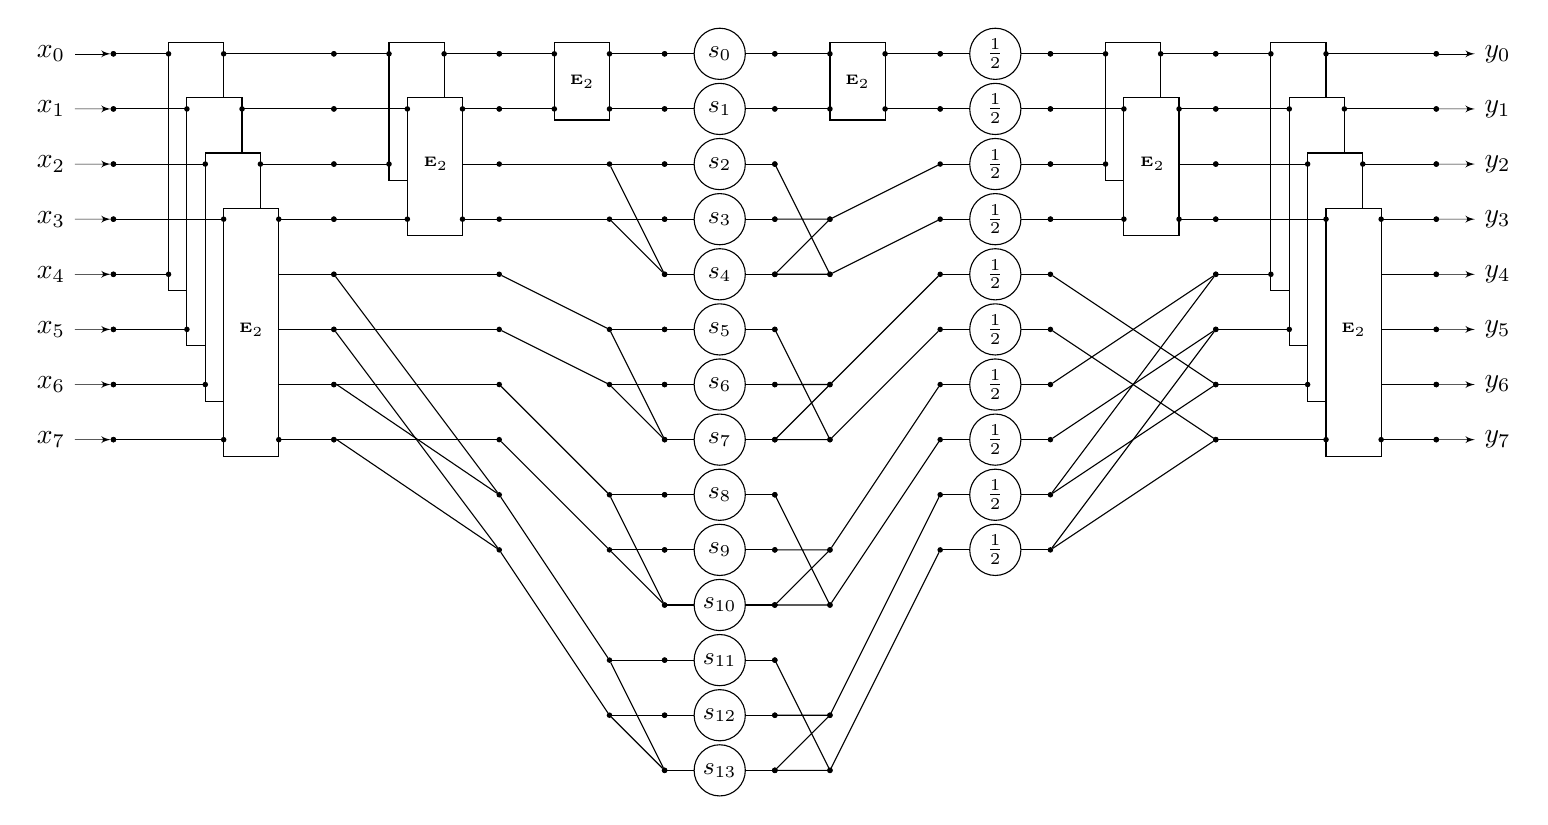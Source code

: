 % Define two helper counters
\begin{tikzpicture}[yscale=0.7, xscale=0.7, node distance=0.3cm, auto]

    % % grid
    % \def\supertiny{ \font\supertinyfont = cmr9 at 3pt \relax \supertinyfont}
    % \newcounter{gridrows}
    % \setcounter{gridrows}{15}
    % \newcounter{gridcols}
    % \setcounter{gridcols}{30}
    % \draw [gray, very thin] (0, -\arabic{gridrows}) grid (\arabic{gridcols}, 0);
    % \foreach \x in {0,...,\arabic{gridcols}}
    %     \foreach \y in {0,...,\arabic{gridrows}}
    %     {
    %         \draw (\x+0.15, -\y-0.15) node [gray, very thin] {\supertiny{\x/\y}};
    %     }

    % styles
            \tikzstyle{n} = [circle, fill=black, minimum size=2pt, inner sep=0pt, outer sep=0pt]
    \tikzstyle{mul} = [shape=circle, draw, inner sep=0pt]
    \tikzstyle{addconstant} = [rectangle, draw]
    \tikzstyle{mulconstant} = [circle, fill=white, draw, inner sep=0pt, minimum size=0.65cm]
    \tikzstyle{butterfly} = [shape=rectangle, minimum width=0.3cm, fill=white, draw]

    % line styles
    \tikzstyle{add} = [-]
    \tikzstyle{subtract} = [densely dotted]

    \newcounter{col}
    \newcounter{row}
    \newcounter{y}

    % Draw inputs
    \setcounter{row}{0}
    \foreach \x in {0,...,7}
    {
        \node (x\x)
            [n, pin={[pin edge={latex'-, black}] left : $x_{\x}$}]
            at (\arabic{col},-\x-\arabic{row})
            {};
    }

    % E2 x I4
    \foreach \x in {0,...,3}
    {
        \pgfmathsetmacro{\col}{\arabic{col}}
        \pgfmathsetmacro{\row}{\arabic{row}}

            \draw
                (\col+\x/3+1,   0.2-\row-\x)   rectangle +(1,-4.5) [butterfly]

                (\col,             -\row-\x)   node (eUpIn\x)      [n] {} --
                (\col+\x/3+1,      -\row-\x)   node                [n] {}
                (\col+\x/3+2,      -\row-\x)   node                [n] {} --
                (\col+4,           -\row-\x)   node (eUpOut\x)     [n] {}

                (\col,             -\row-\x-4) node (eDownIn\x)    [n] {} --
                (\col+\x/3+1,      -\row-\x-4) node                [n] {}
                (\col+\x/3+2,      -\row-\x-4) node                [n] {} --
                (\col+4,           -\row-\x-4) node (eDownOut\x)   [n] {};
    }
    \draw (\arabic{col}+2.5, -5-\arabic{row}) node [] {\tiny ${\mathbf{E}_2}$};
    
    % E2 x I2
    \setcounter{col}{4}
    \foreach \x in {0,...,1}
    {
        \pgfmathsetmacro{\col}{\arabic{col}}
        \pgfmathsetmacro{\row}{\arabic{row}}

            \draw
                (\col+\x/3+1,   0.2-\row-\x)   rectangle +(1,-2.5) [butterfly]

                (\col,             -\row-\x)   node (eUpIn\x)      [n] {} --
                (\col+\x/3+1,      -\row-\x)   node                [n] {}
                (\col+\x/3+2,      -\row-\x)   node                [n] {} --
                (\col+3,           -\row-\x)   node (eUpOut\x)     [n] {}

                (\col,             -\row-\x-2) node (eDownIn\x)    [n] {} --
                (\col+\x/3+1,      -\row-\x-2) node                [n] {}
                (\col+\x/3+2,      -\row-\x-2) node                [n] {} --
                (\col+3,           -\row-\x-2) node (eDownOut\x)   [n] {};
    }
    \draw (\arabic{col}+1.85, -2-\arabic{row}) node [] {\tiny ${\mathbf{E}_2}$};
    
    % T6x4
    \foreach \x in {0,...,3}
    {
        \pgfmathsetmacro{\col}{\arabic{col}}
        \pgfmathsetmacro{\row}{-\arabic{row}-\x-4}

        \draw
            (\col,   \row) node [n] (x\x) {} --
            (\col+3, \row) node [n] (y1\x) {};
    }
    \foreach \y in {0,...,1}
    {
        \pgfmathsetmacro{\col}{\arabic{col}}
        \pgfmathsetmacro{\row}{-\arabic{row}-\y-8}

        \draw
            (\col+3, \row) node [n] (y2\y) {};

        \path (x\y) edge[add] (y2\y);
        \pgfmathsetmacro{\x}{\y+2}
        \path (x\x) edge[add] (y2\y);
    }

    % E2
    \setcounter{col}{7}
    \pgfmathsetmacro{\col}{\arabic{col}}
    \draw
        (\col+1,   0.2)   rectangle +(1,-1.4) [butterfly]

        (\col,    0)  node [n] {} --
        (\col+1,  0)  node [n] {}
        (\col+2,  0)  node [n] {} --
        (\col+3,  0)  node [n] {}

        (\col,   -1) node [n] {} --
        (\col+1, -1) node [n] {}
        (\col+2, -1) node [n] {} --
        (\col+3, -1) node [n] {};

    \draw (\arabic{col}+1.5, -0.5) node [] {\tiny ${\mathbf{E}_2}$};

    \setcounter{col}{8}
    \foreach \x in {0,...,3}
    {
        \pgfmathsetmacro{\row}{-2-\x*3}
        \pgfmathsetmacro{\col}{\arabic{col}}

        \draw
            (\col+1, \row)   node  (up\x)     [n] {} --
            (\col+2, \row)   node           [n] {}

            (\col+1, \row-1) node  (down\x)   [n] {} --
            (\col+2, \row-1) node           [n] {}

            (\col+2, \row-2) node  (result\x) [n] {};

        \path (up\x)   edge [add] (result\x);
        \path (down\x) edge [add] (result\x);
    }

    \path (eDownOut0) edge [add] (up0);
    \path (eDownOut1) edge [add] (down0);

    \path
        (y10) edge [add] (up1)
        (y11) edge [add] (down1)

        (y12) edge [add] (up2)
        (y13) edge [add] (down2)

        (y20) edge [add] (up3)
        (y21) edge [add] (down3);

    \setcounter{col}{10}
    \setcounter{row}{0}
    \foreach \x in {0,...,13}
    {
        \pgfmathparse{\x+\arabic{row}}
        \pgfmathsetmacro{\row}{\pgfmathresult}

        \draw
            (\arabic{col}, -\row) node (sIn\x) [n] {} --
            (\arabic{col}+1, -\row) node [mulconstant] {\small $s_{\x}$} --
            (\arabic{col}+2, -\row) node (sOut\x) [n] {};
    }

    % E2
    \setcounter{col}{12}
    \pgfmathsetmacro{\col}{\arabic{col}}
    \draw
        (\col+1,   0.2)   rectangle +(1,-1.4) [butterfly]

        (\col,    0)  node [n] {} --
        (\col+1,  0)  node [n] {}
        (\col+2,  0)  node [n] {} --
        (\col+3,  0)  node [n] {}

        (\col,   -1) node [n] {} --
        (\col+1, -1) node [n] {}
        (\col+2, -1) node [n] {} --
        (\col+3, -1) node [n] {};

    \draw (\arabic{col}+1.5, -0.5) node [] {\tiny ${\mathbf{E}_2}$};

    \setcounter{col}{12}
    \setcounter{row}{2}
    \foreach \x in {0,...,3}
    {
        \pgfmathparse{-\x*3-\arabic{row}}
        \pgfmathsetmacro{\row}{\pgfmathresult}
        \pgfmathsetmacro{\col}{\arabic{col}}

        \draw
            (\col,     \row-1  ) node [n]           {} --
            (\col+1,   \row-1  ) node [n] (yup\x)   {}

            (\col,     \row-2  ) node [n]           {} --
            (\col+1,   \row-1  ) node [n]           {}

            (\col,     \row    ) node [n]           {} --
            (\col+1,   \row-2  ) node [n] (ydown\x) {}

            (\col,     \row-2  ) node [n]           {} --
            (\col+1,   \row-2  ) node [n]           {};
    }

    \setcounter{col}{15}
    \setcounter{row}{2}
    \foreach \x in {-2,...,7}
    {
        \pgfmathsetmacro{\col}{\arabic{col}}
        \pgfmathparse{-\x-\arabic{row}}
        \pgfmathsetmacro{\row}{\pgfmathresult}

        \draw
            (\col,   \row) node [n] (x\x) {} --
            (\col+1, \row) node [mulconstant] {\small $\frac{1}{2}$} --
            (\col+2, \row) node [n] (z\x) {}
        ;
    }

    \path
        (yup0) edge [add] (x0)
        (ydown0) edge [add] (x1)

        (yup1) edge [add] (x2)
        (ydown1) edge [add] (x3)

        (yup2) edge [add] (x4)
        (ydown2) edge [add] (x5)

        (yup3) edge [add] (x6)
        (ydown3) edge [add] (x7)
    ;

    % E2 x I2
    \setcounter{col}{17}
    \setcounter{row}{0}
    \foreach \x in {0,...,1}
    {
        \pgfmathsetmacro{\col}{\arabic{col}}
        \pgfmathsetmacro{\row}{\arabic{row}}

            \draw
                (\col+\x/3+1,   0.2-\row-\x)   rectangle +(1,-2.5) [butterfly]

                (\col,             -\row-\x)   node (eUpIn\x)      [n] {} --
                (\col+\x/3+1,      -\row-\x)   node                [n] {}
                (\col+\x/3+2,      -\row-\x)   node                [n] {} --
                (\col+3,           -\row-\x)   node (eUpOut\x)     [n] {}

                (\col,             -\row-\x-2) node (eDownIn\x)    [n] {} --
                (\col+\x/3+1,      -\row-\x-2) node                [n] {}
                (\col+\x/3+2,      -\row-\x-2) node                [n] {} --
                (\col+3,           -\row-\x-2) node (eDownOut\x)   [n] {};
    }
    \draw (\arabic{col}+1.85, -2-\arabic{row}) node [] {\tiny ${\mathbf{E}_2}$};

    \setcounter{col}{20}
    \setcounter{row}{4}
    \foreach \x in {0,...,3}
    {
        \pgfmathsetmacro{\col}{\arabic{col}}
        \pgfmathparse{-\x-\arabic{row}}
        \pgfmathsetmacro{\row}{\pgfmathresult}

        \draw
            (\col, \row) node [n] (y\x) {};
    }

    \path
        (z4) edge [add] (y0)
        (z6) edge [add] (y0)

        (z5) edge [add] (y1)
        (z7) edge [add] (y1)

        (z2) edge [add] (y2)
        (z6) edge [add] (y2)

        (z3) edge [add] (y3)
        (z7) edge [add] (y3)
    ;

    % E2 x I4
    \setcounter{col}{20}
    \setcounter{row}{0}
    \foreach \x in {0,...,3}
    {
        \pgfmathsetmacro{\col}{\arabic{col}}
        \pgfmathsetmacro{\row}{\arabic{row}}

            \draw
                (\col+\x/3+1,   0.2-\row-\x)   rectangle +(1,-4.5) [butterfly]

                (\col,             -\row-\x)   node (eUpIn\x)      [n] {} --
                (\col+\x/3+1,      -\row-\x)   node                [n] {}
                (\col+\x/3+2,      -\row-\x)   node                [n] {} --
                (\col+4,           -\row-\x)   node (eUpOut\x)     [n] {}

                (\col,             -\row-\x-4) node (eDownIn\x)    [n] {} --
                (\col+\x/3+1,      -\row-\x-4) node                [n] {}
                (\col+\x/3+2,      -\row-\x-4) node                [n] {} --
                (\col+4,           -\row-\x-4) node (eDownOut\x)   [n] {};
    }
    \draw (\arabic{col}+2.5, -5-\arabic{row}) node [] {\tiny ${\mathbf{E}_2}$};

    % Draw outputs
    \setcounter{col}{24}
    \setcounter{row}{0}
    \foreach \x in {0,...,7}
    {
        \node (y\x)
            [n, pin={[pin edge={-latex', black}] right : $y_{\x}$}]
            at (\arabic{col},-\x-\arabic{row})
            {};
    }
\end{tikzpicture}

